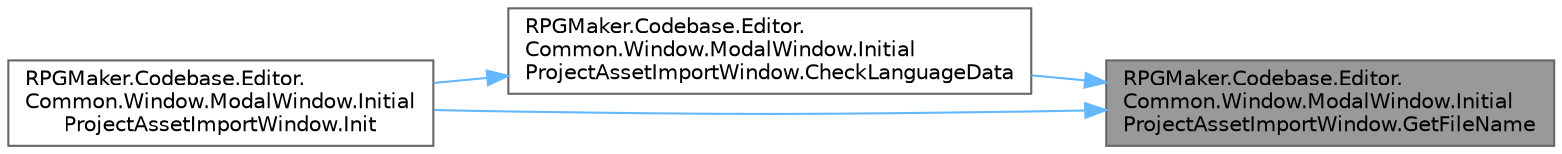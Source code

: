 digraph "RPGMaker.Codebase.Editor.Common.Window.ModalWindow.InitialProjectAssetImportWindow.GetFileName"
{
 // LATEX_PDF_SIZE
  bgcolor="transparent";
  edge [fontname=Helvetica,fontsize=10,labelfontname=Helvetica,labelfontsize=10];
  node [fontname=Helvetica,fontsize=10,shape=box,height=0.2,width=0.4];
  rankdir="RL";
  Node1 [id="Node000001",label="RPGMaker.Codebase.Editor.\lCommon.Window.ModalWindow.Initial\lProjectAssetImportWindow.GetFileName",height=0.2,width=0.4,color="gray40", fillcolor="grey60", style="filled", fontcolor="black",tooltip=" "];
  Node1 -> Node2 [id="edge1_Node000001_Node000002",dir="back",color="steelblue1",style="solid",tooltip=" "];
  Node2 [id="Node000002",label="RPGMaker.Codebase.Editor.\lCommon.Window.ModalWindow.Initial\lProjectAssetImportWindow.CheckLanguageData",height=0.2,width=0.4,color="grey40", fillcolor="white", style="filled",URL="$d8/dee/class_r_p_g_maker_1_1_codebase_1_1_editor_1_1_common_1_1_window_1_1_modal_window_1_1_initial_project_asset_import_window.html#a7d653270cd629639f4dac71f9b8504c8",tooltip=" "];
  Node2 -> Node3 [id="edge2_Node000002_Node000003",dir="back",color="steelblue1",style="solid",tooltip=" "];
  Node3 [id="Node000003",label="RPGMaker.Codebase.Editor.\lCommon.Window.ModalWindow.Initial\lProjectAssetImportWindow.Init",height=0.2,width=0.4,color="grey40", fillcolor="white", style="filled",URL="$d8/dee/class_r_p_g_maker_1_1_codebase_1_1_editor_1_1_common_1_1_window_1_1_modal_window_1_1_initial_project_asset_import_window.html#a18042b9e73ac49b45ace43fdc79a5391",tooltip=" "];
  Node1 -> Node3 [id="edge3_Node000001_Node000003",dir="back",color="steelblue1",style="solid",tooltip=" "];
}

